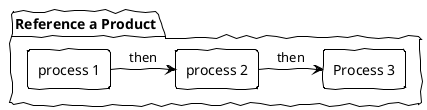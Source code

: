 @startuml Process
skinparam handwritten true
skinparam componentStyle rectangle
!theme plain

package "Reference a Product" {

[process 1] as p1
[process 2] as p2
[Process 3] as p3

p1 -> p2 : then
p2 -> p3 : then


}

@enduml

@startuml Several Processes
skinparam handwritten true
skinparam componentStyle rectangle
!theme plain



card "Reference a product" as c1 {

[process 1] as p1
[process 2] as p2
[Process 3] as p3

p1 -r-> p2 : then
p2 -r-> p3 : then

[myApp ] as m1
[otherApp ] as m2

p1 --> m2 : served by
p2 ---> m2 : served by


p1 --> m1 : served by
p2 --> m1 : served by
p3 ---> m1 : served by


m1 -l--> m2 : integration pattern
m1 -l--> m2 : information flow





}


card "Other need fullfilled" as c2 {

[process 1c] as p4
[process 2c] as p5
[Process 3c] as p6

p4 -> p5 : then
p5 -> p6 : then


}

c1 ---> c2 : information flow\n(integration pattern)
c2 -> c1

@enduml


@startuml Core Model
skinparam handwritten true
skinparam componentStyle rectangle
!theme plain


card "Customer Diamond" as c1 {
    
    card need1 {
        [processes] as p1
        [Business Applications] as b1
        b1 <-u- p1 : served by
    }

    card need2 {
        [processes] as p1a
        [Business Applications] as b1a
        b1a <-u- p1a : served by
    }
}

card "Retail Diamond" as c2 {
    
    card "need x" {
        [processes] as p2
        [Business Applications] as b2
        b2 <-u- p2 : served by
    }
}

card "Finance Diamond" as c3 {
    
    card "need y" {
    
        [processes] as p3
        [Business Applications] as b3
        b3 <-u- p3 : served by
    }
}

c1 -> c2 
c2 -l-> c1 
c1 -> c3 : information flow\n(integration pattern)
c3 -l-> c1
c2 -> c3
c3 -l-> c2

card repositories as c4 {

database r1
database r2

}

c4 -u--> c1 : information flow\n(integration pattern)
c4 -u--> c2 : information flow\n(integration pattern)
c4 -u---> c3 : information flow\n(integration pattern)


@enduml


@startuml 3 processes
skinparam handwritten true
skinparam componentStyle rectangle
!theme plain

card "Other need fullfilled" as c3 {

[process 1a] as p7
[process 2a] as p8
[Process 3a] as p9

p7 -> p8 : then
p8 -> p9 : then


}


card "__**Reference a product**__" as c1 {

[process 1] as p1
[process 2] as p2
[Process 3] as p3

p1 -> p2 : then
p2 -> p3 : then

}


card "Other need fullfilled" as c2 {

[process 1c] as p4
[process 2c] as p5
[Process 3c] as p6

p4 -> p5 : then
p5 -> p6 : then


}


@enduml


@startuml top bottom
skinparam handwritten true
skinparam componentStyle rectangle
!theme plain

[Need : Reference a product] as n1


card "Reference a product" as c1 {

[process 1] as p1
[process 2] as p2
[Process 3] as p3

p1 -> p2 : then
p2 -> p3 : then

}

n1 --> c1 : realized by

[Business Appplications] as b1

c1 --> b1 : served by

[Repositories] as r1

b1 --> r1 : served by
@enduml